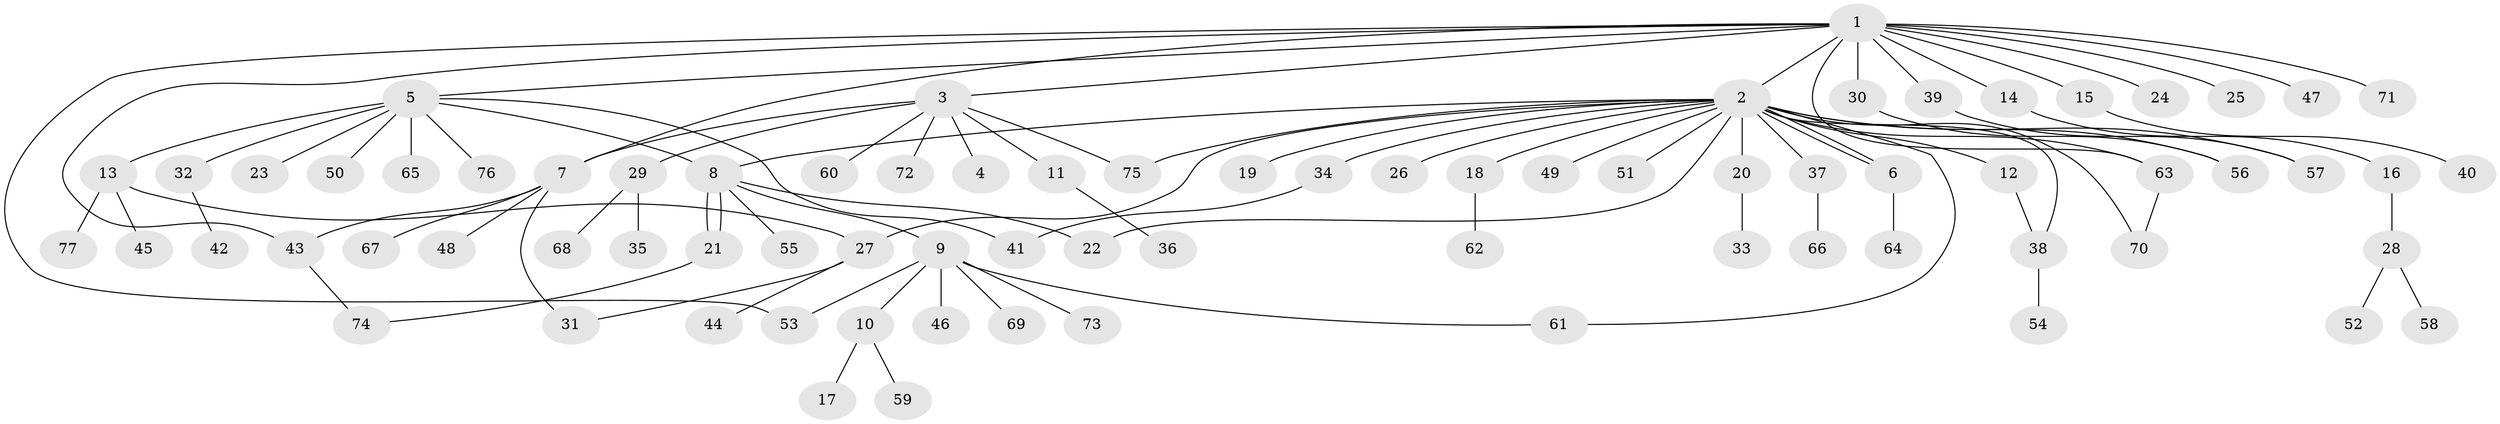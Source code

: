 // coarse degree distribution, {20: 0.03333333333333333, 7: 0.03333333333333333, 1: 0.7666666666666667, 4: 0.03333333333333333, 3: 0.06666666666666667, 2: 0.06666666666666667}
// Generated by graph-tools (version 1.1) at 2025/18/03/04/25 18:18:06]
// undirected, 77 vertices, 94 edges
graph export_dot {
graph [start="1"]
  node [color=gray90,style=filled];
  1;
  2;
  3;
  4;
  5;
  6;
  7;
  8;
  9;
  10;
  11;
  12;
  13;
  14;
  15;
  16;
  17;
  18;
  19;
  20;
  21;
  22;
  23;
  24;
  25;
  26;
  27;
  28;
  29;
  30;
  31;
  32;
  33;
  34;
  35;
  36;
  37;
  38;
  39;
  40;
  41;
  42;
  43;
  44;
  45;
  46;
  47;
  48;
  49;
  50;
  51;
  52;
  53;
  54;
  55;
  56;
  57;
  58;
  59;
  60;
  61;
  62;
  63;
  64;
  65;
  66;
  67;
  68;
  69;
  70;
  71;
  72;
  73;
  74;
  75;
  76;
  77;
  1 -- 2;
  1 -- 3;
  1 -- 5;
  1 -- 7;
  1 -- 14;
  1 -- 15;
  1 -- 24;
  1 -- 25;
  1 -- 30;
  1 -- 39;
  1 -- 43;
  1 -- 47;
  1 -- 53;
  1 -- 63;
  1 -- 71;
  2 -- 6;
  2 -- 6;
  2 -- 8;
  2 -- 12;
  2 -- 18;
  2 -- 19;
  2 -- 20;
  2 -- 22;
  2 -- 26;
  2 -- 27;
  2 -- 34;
  2 -- 37;
  2 -- 38;
  2 -- 49;
  2 -- 51;
  2 -- 56;
  2 -- 57;
  2 -- 61;
  2 -- 63;
  2 -- 70;
  2 -- 75;
  3 -- 4;
  3 -- 7;
  3 -- 11;
  3 -- 29;
  3 -- 60;
  3 -- 72;
  3 -- 75;
  5 -- 8;
  5 -- 13;
  5 -- 23;
  5 -- 32;
  5 -- 41;
  5 -- 50;
  5 -- 65;
  5 -- 76;
  6 -- 64;
  7 -- 31;
  7 -- 43;
  7 -- 48;
  7 -- 67;
  8 -- 9;
  8 -- 21;
  8 -- 21;
  8 -- 22;
  8 -- 55;
  9 -- 10;
  9 -- 46;
  9 -- 53;
  9 -- 61;
  9 -- 69;
  9 -- 73;
  10 -- 17;
  10 -- 59;
  11 -- 36;
  12 -- 38;
  13 -- 27;
  13 -- 45;
  13 -- 77;
  14 -- 16;
  15 -- 40;
  16 -- 28;
  18 -- 62;
  20 -- 33;
  21 -- 74;
  27 -- 31;
  27 -- 44;
  28 -- 52;
  28 -- 58;
  29 -- 35;
  29 -- 68;
  30 -- 56;
  32 -- 42;
  34 -- 41;
  37 -- 66;
  38 -- 54;
  39 -- 57;
  43 -- 74;
  63 -- 70;
}
